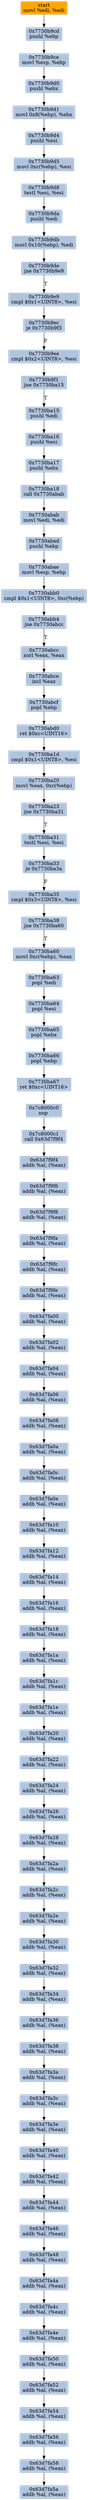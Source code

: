 digraph G {
node[shape=rectangle,style=filled,fillcolor=lightsteelblue,color=lightsteelblue]
bgcolor="transparent"
a0x7730b9cbmovl_edi_edi[label="start\nmovl %edi, %edi",color="lightgrey",fillcolor="orange"];
a0x7730b9cdpushl_ebp[label="0x7730b9cd\npushl %ebp"];
a0x7730b9cemovl_esp_ebp[label="0x7730b9ce\nmovl %esp, %ebp"];
a0x7730b9d0pushl_ebx[label="0x7730b9d0\npushl %ebx"];
a0x7730b9d1movl_0x8ebp__ebx[label="0x7730b9d1\nmovl 0x8(%ebp), %ebx"];
a0x7730b9d4pushl_esi[label="0x7730b9d4\npushl %esi"];
a0x7730b9d5movl_0xcebp__esi[label="0x7730b9d5\nmovl 0xc(%ebp), %esi"];
a0x7730b9d8testl_esi_esi[label="0x7730b9d8\ntestl %esi, %esi"];
a0x7730b9dapushl_edi[label="0x7730b9da\npushl %edi"];
a0x7730b9dbmovl_0x10ebp__edi[label="0x7730b9db\nmovl 0x10(%ebp), %edi"];
a0x7730b9dejne_0x7730b9e9[label="0x7730b9de\njne 0x7730b9e9"];
a0x7730b9e9cmpl_0x1UINT8_esi[label="0x7730b9e9\ncmpl $0x1<UINT8>, %esi"];
a0x7730b9ecje_0x7730b9f3[label="0x7730b9ec\nje 0x7730b9f3"];
a0x7730b9eecmpl_0x2UINT8_esi[label="0x7730b9ee\ncmpl $0x2<UINT8>, %esi"];
a0x7730b9f1jne_0x7730ba15[label="0x7730b9f1\njne 0x7730ba15"];
a0x7730ba15pushl_edi[label="0x7730ba15\npushl %edi"];
a0x7730ba16pushl_esi[label="0x7730ba16\npushl %esi"];
a0x7730ba17pushl_ebx[label="0x7730ba17\npushl %ebx"];
a0x7730ba18call_0x7730abab[label="0x7730ba18\ncall 0x7730abab"];
a0x7730ababmovl_edi_edi[label="0x7730abab\nmovl %edi, %edi"];
a0x7730abadpushl_ebp[label="0x7730abad\npushl %ebp"];
a0x7730abaemovl_esp_ebp[label="0x7730abae\nmovl %esp, %ebp"];
a0x7730abb0cmpl_0x1UINT8_0xcebp_[label="0x7730abb0\ncmpl $0x1<UINT8>, 0xc(%ebp)"];
a0x7730abb4jne_0x7730abcc[label="0x7730abb4\njne 0x7730abcc"];
a0x7730abccxorl_eax_eax[label="0x7730abcc\nxorl %eax, %eax"];
a0x7730abceincl_eax[label="0x7730abce\nincl %eax"];
a0x7730abcfpopl_ebp[label="0x7730abcf\npopl %ebp"];
a0x7730abd0ret_0xcUINT16[label="0x7730abd0\nret $0xc<UINT16>"];
a0x7730ba1dcmpl_0x1UINT8_esi[label="0x7730ba1d\ncmpl $0x1<UINT8>, %esi"];
a0x7730ba20movl_eax_0xcebp_[label="0x7730ba20\nmovl %eax, 0xc(%ebp)"];
a0x7730ba23jne_0x7730ba31[label="0x7730ba23\njne 0x7730ba31"];
a0x7730ba31testl_esi_esi[label="0x7730ba31\ntestl %esi, %esi"];
a0x7730ba33je_0x7730ba3a[label="0x7730ba33\nje 0x7730ba3a"];
a0x7730ba35cmpl_0x3UINT8_esi[label="0x7730ba35\ncmpl $0x3<UINT8>, %esi"];
a0x7730ba38jne_0x7730ba60[label="0x7730ba38\njne 0x7730ba60"];
a0x7730ba60movl_0xcebp__eax[label="0x7730ba60\nmovl 0xc(%ebp), %eax"];
a0x7730ba63popl_edi[label="0x7730ba63\npopl %edi"];
a0x7730ba64popl_esi[label="0x7730ba64\npopl %esi"];
a0x7730ba65popl_ebx[label="0x7730ba65\npopl %ebx"];
a0x7730ba66popl_ebp[label="0x7730ba66\npopl %ebp"];
a0x7730ba67ret_0xcUINT16[label="0x7730ba67\nret $0xc<UINT16>"];
a0x7c8000c0nop_[label="0x7c8000c0\nnop "];
a0x7c8000c1call_0x63d7f9f4[label="0x7c8000c1\ncall 0x63d7f9f4"];
a0x63d7f9f4addb_al_eax_[label="0x63d7f9f4\naddb %al, (%eax)"];
a0x63d7f9f6addb_al_eax_[label="0x63d7f9f6\naddb %al, (%eax)"];
a0x63d7f9f8addb_al_eax_[label="0x63d7f9f8\naddb %al, (%eax)"];
a0x63d7f9faaddb_al_eax_[label="0x63d7f9fa\naddb %al, (%eax)"];
a0x63d7f9fcaddb_al_eax_[label="0x63d7f9fc\naddb %al, (%eax)"];
a0x63d7f9feaddb_al_eax_[label="0x63d7f9fe\naddb %al, (%eax)"];
a0x63d7fa00addb_al_eax_[label="0x63d7fa00\naddb %al, (%eax)"];
a0x63d7fa02addb_al_eax_[label="0x63d7fa02\naddb %al, (%eax)"];
a0x63d7fa04addb_al_eax_[label="0x63d7fa04\naddb %al, (%eax)"];
a0x63d7fa06addb_al_eax_[label="0x63d7fa06\naddb %al, (%eax)"];
a0x63d7fa08addb_al_eax_[label="0x63d7fa08\naddb %al, (%eax)"];
a0x63d7fa0aaddb_al_eax_[label="0x63d7fa0a\naddb %al, (%eax)"];
a0x63d7fa0caddb_al_eax_[label="0x63d7fa0c\naddb %al, (%eax)"];
a0x63d7fa0eaddb_al_eax_[label="0x63d7fa0e\naddb %al, (%eax)"];
a0x63d7fa10addb_al_eax_[label="0x63d7fa10\naddb %al, (%eax)"];
a0x63d7fa12addb_al_eax_[label="0x63d7fa12\naddb %al, (%eax)"];
a0x63d7fa14addb_al_eax_[label="0x63d7fa14\naddb %al, (%eax)"];
a0x63d7fa16addb_al_eax_[label="0x63d7fa16\naddb %al, (%eax)"];
a0x63d7fa18addb_al_eax_[label="0x63d7fa18\naddb %al, (%eax)"];
a0x63d7fa1aaddb_al_eax_[label="0x63d7fa1a\naddb %al, (%eax)"];
a0x63d7fa1caddb_al_eax_[label="0x63d7fa1c\naddb %al, (%eax)"];
a0x63d7fa1eaddb_al_eax_[label="0x63d7fa1e\naddb %al, (%eax)"];
a0x63d7fa20addb_al_eax_[label="0x63d7fa20\naddb %al, (%eax)"];
a0x63d7fa22addb_al_eax_[label="0x63d7fa22\naddb %al, (%eax)"];
a0x63d7fa24addb_al_eax_[label="0x63d7fa24\naddb %al, (%eax)"];
a0x63d7fa26addb_al_eax_[label="0x63d7fa26\naddb %al, (%eax)"];
a0x63d7fa28addb_al_eax_[label="0x63d7fa28\naddb %al, (%eax)"];
a0x63d7fa2aaddb_al_eax_[label="0x63d7fa2a\naddb %al, (%eax)"];
a0x63d7fa2caddb_al_eax_[label="0x63d7fa2c\naddb %al, (%eax)"];
a0x63d7fa2eaddb_al_eax_[label="0x63d7fa2e\naddb %al, (%eax)"];
a0x63d7fa30addb_al_eax_[label="0x63d7fa30\naddb %al, (%eax)"];
a0x63d7fa32addb_al_eax_[label="0x63d7fa32\naddb %al, (%eax)"];
a0x63d7fa34addb_al_eax_[label="0x63d7fa34\naddb %al, (%eax)"];
a0x63d7fa36addb_al_eax_[label="0x63d7fa36\naddb %al, (%eax)"];
a0x63d7fa38addb_al_eax_[label="0x63d7fa38\naddb %al, (%eax)"];
a0x63d7fa3aaddb_al_eax_[label="0x63d7fa3a\naddb %al, (%eax)"];
a0x63d7fa3caddb_al_eax_[label="0x63d7fa3c\naddb %al, (%eax)"];
a0x63d7fa3eaddb_al_eax_[label="0x63d7fa3e\naddb %al, (%eax)"];
a0x63d7fa40addb_al_eax_[label="0x63d7fa40\naddb %al, (%eax)"];
a0x63d7fa42addb_al_eax_[label="0x63d7fa42\naddb %al, (%eax)"];
a0x63d7fa44addb_al_eax_[label="0x63d7fa44\naddb %al, (%eax)"];
a0x63d7fa46addb_al_eax_[label="0x63d7fa46\naddb %al, (%eax)"];
a0x63d7fa48addb_al_eax_[label="0x63d7fa48\naddb %al, (%eax)"];
a0x63d7fa4aaddb_al_eax_[label="0x63d7fa4a\naddb %al, (%eax)"];
a0x63d7fa4caddb_al_eax_[label="0x63d7fa4c\naddb %al, (%eax)"];
a0x63d7fa4eaddb_al_eax_[label="0x63d7fa4e\naddb %al, (%eax)"];
a0x63d7fa50addb_al_eax_[label="0x63d7fa50\naddb %al, (%eax)"];
a0x63d7fa52addb_al_eax_[label="0x63d7fa52\naddb %al, (%eax)"];
a0x63d7fa54addb_al_eax_[label="0x63d7fa54\naddb %al, (%eax)"];
a0x63d7fa56addb_al_eax_[label="0x63d7fa56\naddb %al, (%eax)"];
a0x63d7fa58addb_al_eax_[label="0x63d7fa58\naddb %al, (%eax)"];
a0x63d7fa5aaddb_al_eax_[label="0x63d7fa5a\naddb %al, (%eax)"];
a0x7730b9cbmovl_edi_edi -> a0x7730b9cdpushl_ebp [color="#000000"];
a0x7730b9cdpushl_ebp -> a0x7730b9cemovl_esp_ebp [color="#000000"];
a0x7730b9cemovl_esp_ebp -> a0x7730b9d0pushl_ebx [color="#000000"];
a0x7730b9d0pushl_ebx -> a0x7730b9d1movl_0x8ebp__ebx [color="#000000"];
a0x7730b9d1movl_0x8ebp__ebx -> a0x7730b9d4pushl_esi [color="#000000"];
a0x7730b9d4pushl_esi -> a0x7730b9d5movl_0xcebp__esi [color="#000000"];
a0x7730b9d5movl_0xcebp__esi -> a0x7730b9d8testl_esi_esi [color="#000000"];
a0x7730b9d8testl_esi_esi -> a0x7730b9dapushl_edi [color="#000000"];
a0x7730b9dapushl_edi -> a0x7730b9dbmovl_0x10ebp__edi [color="#000000"];
a0x7730b9dbmovl_0x10ebp__edi -> a0x7730b9dejne_0x7730b9e9 [color="#000000"];
a0x7730b9dejne_0x7730b9e9 -> a0x7730b9e9cmpl_0x1UINT8_esi [color="#000000",label="T"];
a0x7730b9e9cmpl_0x1UINT8_esi -> a0x7730b9ecje_0x7730b9f3 [color="#000000"];
a0x7730b9ecje_0x7730b9f3 -> a0x7730b9eecmpl_0x2UINT8_esi [color="#000000",label="F"];
a0x7730b9eecmpl_0x2UINT8_esi -> a0x7730b9f1jne_0x7730ba15 [color="#000000"];
a0x7730b9f1jne_0x7730ba15 -> a0x7730ba15pushl_edi [color="#000000",label="T"];
a0x7730ba15pushl_edi -> a0x7730ba16pushl_esi [color="#000000"];
a0x7730ba16pushl_esi -> a0x7730ba17pushl_ebx [color="#000000"];
a0x7730ba17pushl_ebx -> a0x7730ba18call_0x7730abab [color="#000000"];
a0x7730ba18call_0x7730abab -> a0x7730ababmovl_edi_edi [color="#000000"];
a0x7730ababmovl_edi_edi -> a0x7730abadpushl_ebp [color="#000000"];
a0x7730abadpushl_ebp -> a0x7730abaemovl_esp_ebp [color="#000000"];
a0x7730abaemovl_esp_ebp -> a0x7730abb0cmpl_0x1UINT8_0xcebp_ [color="#000000"];
a0x7730abb0cmpl_0x1UINT8_0xcebp_ -> a0x7730abb4jne_0x7730abcc [color="#000000"];
a0x7730abb4jne_0x7730abcc -> a0x7730abccxorl_eax_eax [color="#000000",label="T"];
a0x7730abccxorl_eax_eax -> a0x7730abceincl_eax [color="#000000"];
a0x7730abceincl_eax -> a0x7730abcfpopl_ebp [color="#000000"];
a0x7730abcfpopl_ebp -> a0x7730abd0ret_0xcUINT16 [color="#000000"];
a0x7730abd0ret_0xcUINT16 -> a0x7730ba1dcmpl_0x1UINT8_esi [color="#000000"];
a0x7730ba1dcmpl_0x1UINT8_esi -> a0x7730ba20movl_eax_0xcebp_ [color="#000000"];
a0x7730ba20movl_eax_0xcebp_ -> a0x7730ba23jne_0x7730ba31 [color="#000000"];
a0x7730ba23jne_0x7730ba31 -> a0x7730ba31testl_esi_esi [color="#000000",label="T"];
a0x7730ba31testl_esi_esi -> a0x7730ba33je_0x7730ba3a [color="#000000"];
a0x7730ba33je_0x7730ba3a -> a0x7730ba35cmpl_0x3UINT8_esi [color="#000000",label="F"];
a0x7730ba35cmpl_0x3UINT8_esi -> a0x7730ba38jne_0x7730ba60 [color="#000000"];
a0x7730ba38jne_0x7730ba60 -> a0x7730ba60movl_0xcebp__eax [color="#000000",label="T"];
a0x7730ba60movl_0xcebp__eax -> a0x7730ba63popl_edi [color="#000000"];
a0x7730ba63popl_edi -> a0x7730ba64popl_esi [color="#000000"];
a0x7730ba64popl_esi -> a0x7730ba65popl_ebx [color="#000000"];
a0x7730ba65popl_ebx -> a0x7730ba66popl_ebp [color="#000000"];
a0x7730ba66popl_ebp -> a0x7730ba67ret_0xcUINT16 [color="#000000"];
a0x7730ba67ret_0xcUINT16 -> a0x7c8000c0nop_ [color="#000000"];
a0x7c8000c0nop_ -> a0x7c8000c1call_0x63d7f9f4 [color="#000000"];
a0x7c8000c1call_0x63d7f9f4 -> a0x63d7f9f4addb_al_eax_ [color="#000000"];
a0x63d7f9f4addb_al_eax_ -> a0x63d7f9f6addb_al_eax_ [color="#000000"];
a0x63d7f9f6addb_al_eax_ -> a0x63d7f9f8addb_al_eax_ [color="#000000"];
a0x63d7f9f8addb_al_eax_ -> a0x63d7f9faaddb_al_eax_ [color="#000000"];
a0x63d7f9faaddb_al_eax_ -> a0x63d7f9fcaddb_al_eax_ [color="#000000"];
a0x63d7f9fcaddb_al_eax_ -> a0x63d7f9feaddb_al_eax_ [color="#000000"];
a0x63d7f9feaddb_al_eax_ -> a0x63d7fa00addb_al_eax_ [color="#000000"];
a0x63d7fa00addb_al_eax_ -> a0x63d7fa02addb_al_eax_ [color="#000000"];
a0x63d7fa02addb_al_eax_ -> a0x63d7fa04addb_al_eax_ [color="#000000"];
a0x63d7fa04addb_al_eax_ -> a0x63d7fa06addb_al_eax_ [color="#000000"];
a0x63d7fa06addb_al_eax_ -> a0x63d7fa08addb_al_eax_ [color="#000000"];
a0x63d7fa08addb_al_eax_ -> a0x63d7fa0aaddb_al_eax_ [color="#000000"];
a0x63d7fa0aaddb_al_eax_ -> a0x63d7fa0caddb_al_eax_ [color="#000000"];
a0x63d7fa0caddb_al_eax_ -> a0x63d7fa0eaddb_al_eax_ [color="#000000"];
a0x63d7fa0eaddb_al_eax_ -> a0x63d7fa10addb_al_eax_ [color="#000000"];
a0x63d7fa10addb_al_eax_ -> a0x63d7fa12addb_al_eax_ [color="#000000"];
a0x63d7fa12addb_al_eax_ -> a0x63d7fa14addb_al_eax_ [color="#000000"];
a0x63d7fa14addb_al_eax_ -> a0x63d7fa16addb_al_eax_ [color="#000000"];
a0x63d7fa16addb_al_eax_ -> a0x63d7fa18addb_al_eax_ [color="#000000"];
a0x63d7fa18addb_al_eax_ -> a0x63d7fa1aaddb_al_eax_ [color="#000000"];
a0x63d7fa1aaddb_al_eax_ -> a0x63d7fa1caddb_al_eax_ [color="#000000"];
a0x63d7fa1caddb_al_eax_ -> a0x63d7fa1eaddb_al_eax_ [color="#000000"];
a0x63d7fa1eaddb_al_eax_ -> a0x63d7fa20addb_al_eax_ [color="#000000"];
a0x63d7fa20addb_al_eax_ -> a0x63d7fa22addb_al_eax_ [color="#000000"];
a0x63d7fa22addb_al_eax_ -> a0x63d7fa24addb_al_eax_ [color="#000000"];
a0x63d7fa24addb_al_eax_ -> a0x63d7fa26addb_al_eax_ [color="#000000"];
a0x63d7fa26addb_al_eax_ -> a0x63d7fa28addb_al_eax_ [color="#000000"];
a0x63d7fa28addb_al_eax_ -> a0x63d7fa2aaddb_al_eax_ [color="#000000"];
a0x63d7fa2aaddb_al_eax_ -> a0x63d7fa2caddb_al_eax_ [color="#000000"];
a0x63d7fa2caddb_al_eax_ -> a0x63d7fa2eaddb_al_eax_ [color="#000000"];
a0x63d7fa2eaddb_al_eax_ -> a0x63d7fa30addb_al_eax_ [color="#000000"];
a0x63d7fa30addb_al_eax_ -> a0x63d7fa32addb_al_eax_ [color="#000000"];
a0x63d7fa32addb_al_eax_ -> a0x63d7fa34addb_al_eax_ [color="#000000"];
a0x63d7fa34addb_al_eax_ -> a0x63d7fa36addb_al_eax_ [color="#000000"];
a0x63d7fa36addb_al_eax_ -> a0x63d7fa38addb_al_eax_ [color="#000000"];
a0x63d7fa38addb_al_eax_ -> a0x63d7fa3aaddb_al_eax_ [color="#000000"];
a0x63d7fa3aaddb_al_eax_ -> a0x63d7fa3caddb_al_eax_ [color="#000000"];
a0x63d7fa3caddb_al_eax_ -> a0x63d7fa3eaddb_al_eax_ [color="#000000"];
a0x63d7fa3eaddb_al_eax_ -> a0x63d7fa40addb_al_eax_ [color="#000000"];
a0x63d7fa40addb_al_eax_ -> a0x63d7fa42addb_al_eax_ [color="#000000"];
a0x63d7fa42addb_al_eax_ -> a0x63d7fa44addb_al_eax_ [color="#000000"];
a0x63d7fa44addb_al_eax_ -> a0x63d7fa46addb_al_eax_ [color="#000000"];
a0x63d7fa46addb_al_eax_ -> a0x63d7fa48addb_al_eax_ [color="#000000"];
a0x63d7fa48addb_al_eax_ -> a0x63d7fa4aaddb_al_eax_ [color="#000000"];
a0x63d7fa4aaddb_al_eax_ -> a0x63d7fa4caddb_al_eax_ [color="#000000"];
a0x63d7fa4caddb_al_eax_ -> a0x63d7fa4eaddb_al_eax_ [color="#000000"];
a0x63d7fa4eaddb_al_eax_ -> a0x63d7fa50addb_al_eax_ [color="#000000"];
a0x63d7fa50addb_al_eax_ -> a0x63d7fa52addb_al_eax_ [color="#000000"];
a0x63d7fa52addb_al_eax_ -> a0x63d7fa54addb_al_eax_ [color="#000000"];
a0x63d7fa54addb_al_eax_ -> a0x63d7fa56addb_al_eax_ [color="#000000"];
a0x63d7fa56addb_al_eax_ -> a0x63d7fa58addb_al_eax_ [color="#000000"];
a0x63d7fa58addb_al_eax_ -> a0x63d7fa5aaddb_al_eax_ [color="#000000"];
}
